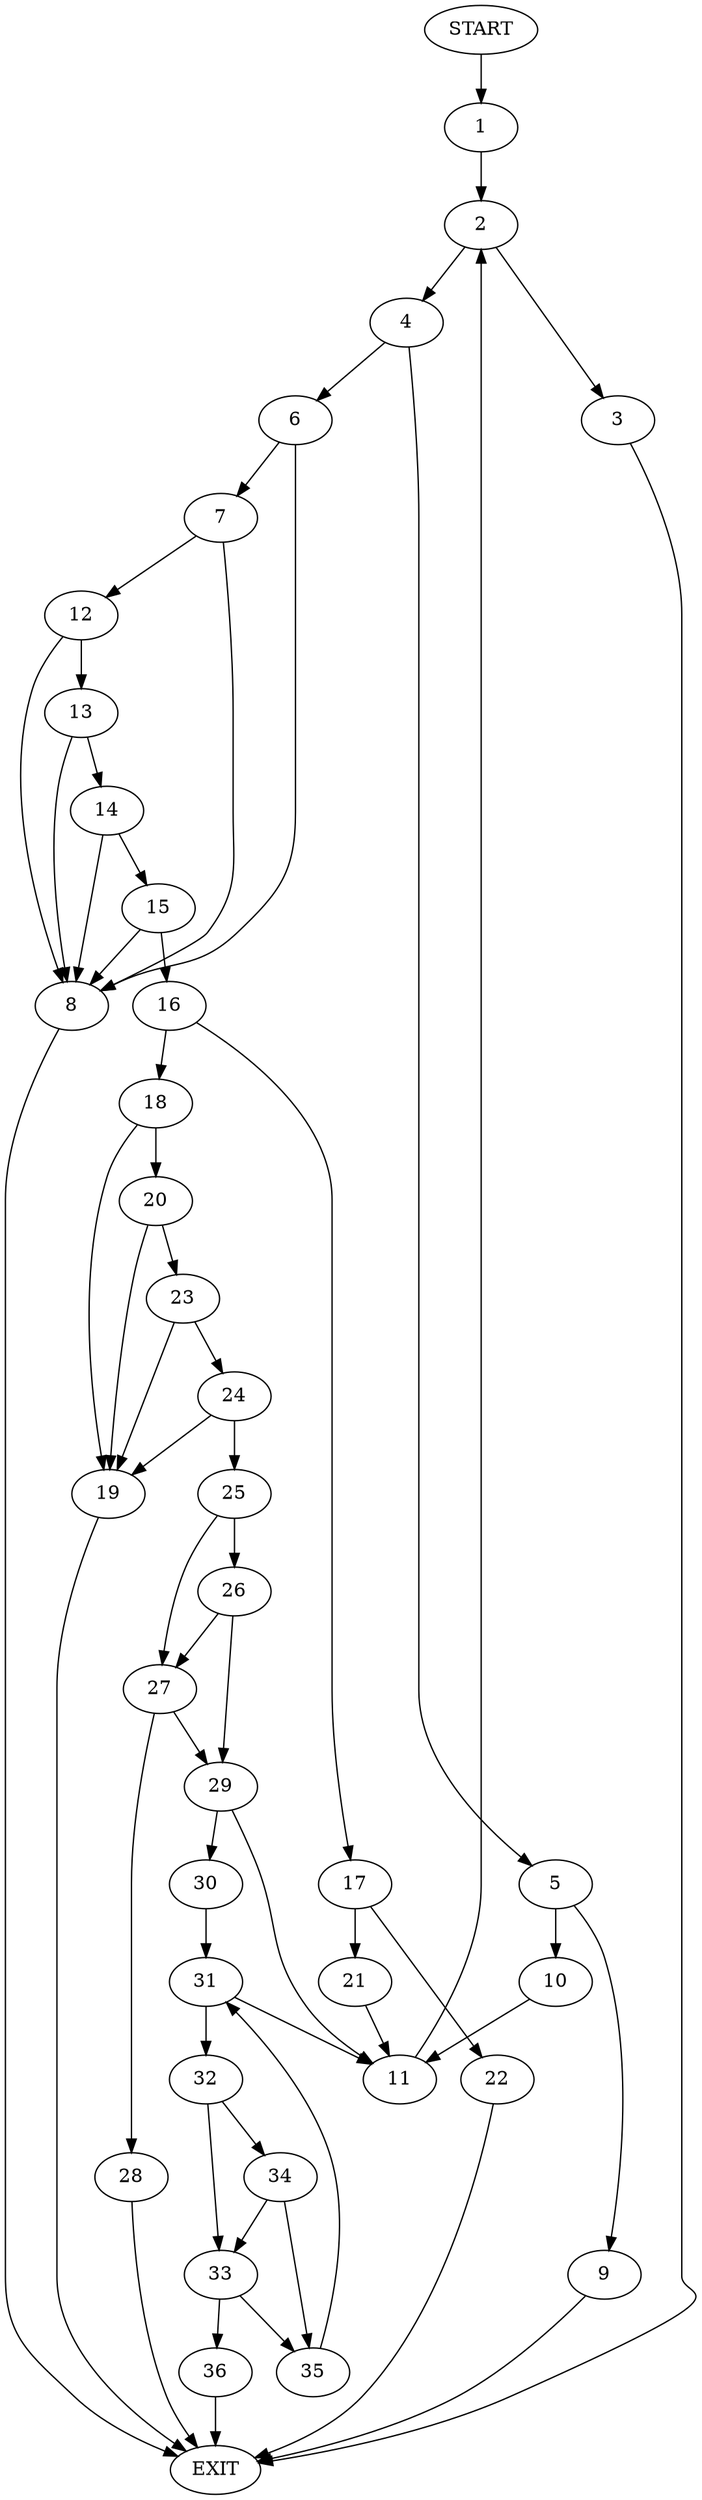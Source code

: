 digraph {
0 [label="START"]
37 [label="EXIT"]
0 -> 1
1 -> 2
2 -> 3
2 -> 4
4 -> 5
4 -> 6
3 -> 37
6 -> 7
6 -> 8
5 -> 9
5 -> 10
10 -> 11
9 -> 37
11 -> 2
8 -> 37
7 -> 12
7 -> 8
12 -> 13
12 -> 8
13 -> 14
13 -> 8
14 -> 8
14 -> 15
15 -> 16
15 -> 8
16 -> 17
16 -> 18
18 -> 19
18 -> 20
17 -> 21
17 -> 22
22 -> 37
21 -> 11
19 -> 37
20 -> 19
20 -> 23
23 -> 19
23 -> 24
24 -> 19
24 -> 25
25 -> 26
25 -> 27
27 -> 28
27 -> 29
26 -> 29
26 -> 27
29 -> 11
29 -> 30
28 -> 37
30 -> 31
31 -> 32
31 -> 11
32 -> 33
32 -> 34
33 -> 35
33 -> 36
34 -> 33
34 -> 35
35 -> 31
36 -> 37
}
